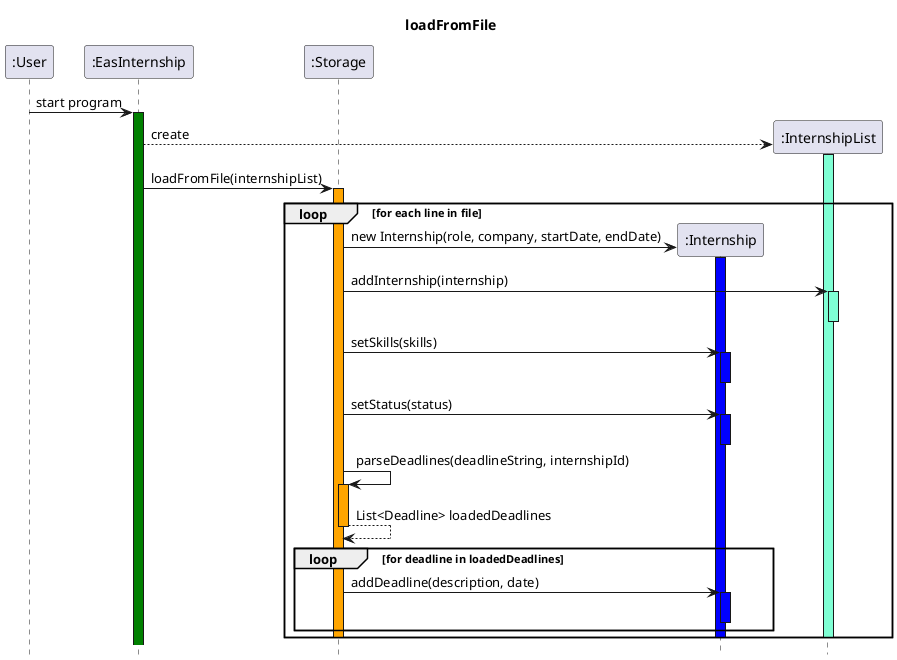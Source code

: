 @startuml
Title loadFromFile
hide footbox
participant ":User"
participant ":EasInternship"
participant ":Storage"
participant ":Internship"
participant ":InternshipList"

":User"->":EasInternship": start program
activate ":EasInternship" #green
":EasInternship"-->":InternshipList" **: create
activate ":InternshipList" #aquamarine
deactivate ":InternshipList"
":EasInternship"->":Storage": loadFromFile(internshipList)
activate ":Storage" #orange

loop for each line in file
    ":Storage"-> ":Internship" **: new Internship(role, company, startDate, endDate)
    activate ":Internship" #blue
    ":Storage"->":InternshipList": addInternship(internship)
    activate ":InternshipList" #aquamarine
    deactivate ":InternshipList"
    ":Storage" -> ":Internship" :setSkills(skills)
    activate ":Internship" #blue
    deactivate ":Internship"
    ":Storage" -> ":Internship" : setStatus(status)
    activate ":Internship" #blue
    deactivate ":Internship"

    ":Storage" -> ":Storage": parseDeadlines(deadlineString, internshipId)
    activate ":Storage" #orange
    return List<Deadline> loadedDeadlines
    loop for deadline in loadedDeadlines
        ":Storage" -> ":Internship" : addDeadline(description, date)
        activate ":Internship" #blue
        deactivate ":Internship"
    end

        deactivate ":Storage"
        deactivate ":Internship"
        deactivate ":InternshipList"
end
deactivate ":Storage"


@enduml

